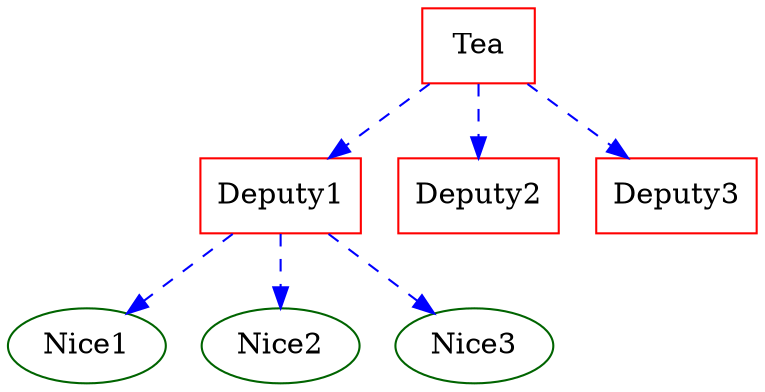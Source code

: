digraph test {
  	node [color=Red,shape=box]
	edge [color=Blue, style=dashed]
	Tea -> {Deputy1 Deputy2 Deputy3}

	node [color=DarkGreen, shape=ellipse]
	Deputy1 -> {Nice1 Nice2 Nice3}
}
